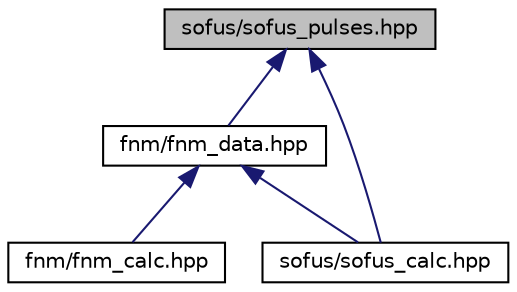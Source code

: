 digraph "sofus/sofus_pulses.hpp"
{
 // LATEX_PDF_SIZE
  edge [fontname="Helvetica",fontsize="10",labelfontname="Helvetica",labelfontsize="10"];
  node [fontname="Helvetica",fontsize="10",shape=record];
  Node1 [label="sofus/sofus_pulses.hpp",height=0.2,width=0.4,color="black", fillcolor="grey75", style="filled", fontcolor="black",tooltip="Used for time-domain simulations."];
  Node1 -> Node2 [dir="back",color="midnightblue",fontsize="10",style="solid",fontname="Helvetica"];
  Node2 [label="fnm/fnm_data.hpp",height=0.2,width=0.4,color="black", fillcolor="white", style="filled",URL="$d2/d0e/fnm__data_8hpp.html",tooltip="Data structures containing data for field computation."];
  Node2 -> Node3 [dir="back",color="midnightblue",fontsize="10",style="solid",fontname="Helvetica"];
  Node3 [label="fnm/fnm_calc.hpp",height=0.2,width=0.4,color="black", fillcolor="white", style="filled",URL="$de/d0e/fnm__calc_8hpp.html",tooltip="Function used for Fast-Nearfield-Method."];
  Node2 -> Node4 [dir="back",color="midnightblue",fontsize="10",style="solid",fontname="Helvetica"];
  Node4 [label="sofus/sofus_calc.hpp",height=0.2,width=0.4,color="black", fillcolor="white", style="filled",URL="$d0/d2c/sofus__calc_8hpp.html",tooltip=" "];
  Node1 -> Node4 [dir="back",color="midnightblue",fontsize="10",style="solid",fontname="Helvetica"];
}
